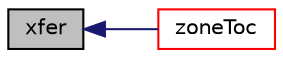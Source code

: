 digraph "xfer"
{
  bgcolor="transparent";
  edge [fontname="Helvetica",fontsize="10",labelfontname="Helvetica",labelfontsize="10"];
  node [fontname="Helvetica",fontsize="10",shape=record];
  rankdir="LR";
  Node1 [label="xfer",height=0.2,width=0.4,color="black", fillcolor="grey75", style="filled", fontcolor="black"];
  Node1 -> Node2 [dir="back",color="midnightblue",fontsize="10",style="solid",fontname="Helvetica"];
  Node2 [label="zoneToc",height=0.2,width=0.4,color="red",URL="$a02873.html#a21923b04f7adbbfb5d40f37e13ea1f22",tooltip="Return const access to the zone table-of-contents. "];
}
